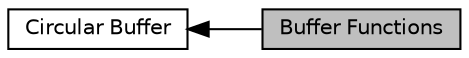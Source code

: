 digraph "Buffer Functions"
{
  edge [fontname="Helvetica",fontsize="10",labelfontname="Helvetica",labelfontsize="10"];
  node [fontname="Helvetica",fontsize="10",shape=record];
  rankdir=LR;
  Node1 [label="Circular Buffer",height=0.2,width=0.4,color="black", fillcolor="white", style="filled",URL="$group___s_d___buffer.html",tooltip="Circular buffers for storing received data from peripherals. "];
  Node0 [label="Buffer Functions",height=0.2,width=0.4,color="black", fillcolor="grey75", style="filled", fontcolor="black"];
  Node1->Node0 [shape=plaintext, dir="back", style="solid"];
}
